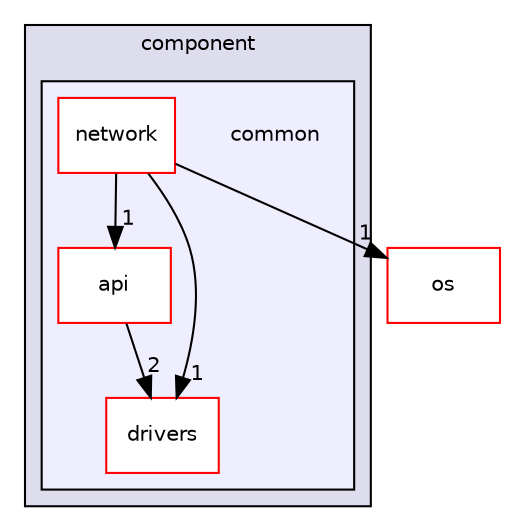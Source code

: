 digraph "common" {
  compound=true
  node [ fontsize="10", fontname="Helvetica"];
  edge [ labelfontsize="10", labelfontname="Helvetica"];
  subgraph clusterdir_da6bad2e2c5a50fa6b6edae596f8e89f {
    graph [ bgcolor="#ddddee", pencolor="black", label="component" fontname="Helvetica", fontsize="10", URL="dir_da6bad2e2c5a50fa6b6edae596f8e89f.html"]
  subgraph clusterdir_407195b71e2fda49d4a285654b5b25b9 {
    graph [ bgcolor="#eeeeff", pencolor="black", label="" URL="dir_407195b71e2fda49d4a285654b5b25b9.html"];
    dir_407195b71e2fda49d4a285654b5b25b9 [shape=plaintext label="common"];
    dir_435a1cbcff50261cf8c3dbf8934d9571 [shape=box label="api" color="red" fillcolor="white" style="filled" URL="dir_435a1cbcff50261cf8c3dbf8934d9571.html"];
    dir_2f5c403069b5344eab7b4067fcd4aac1 [shape=box label="drivers" color="red" fillcolor="white" style="filled" URL="dir_2f5c403069b5344eab7b4067fcd4aac1.html"];
    dir_199fc8db423d23fe221af67c9b9ab28d [shape=box label="network" color="red" fillcolor="white" style="filled" URL="dir_199fc8db423d23fe221af67c9b9ab28d.html"];
  }
  }
  dir_06ad8601b5326a8d3233cc0ad1522a15 [shape=box label="os" fillcolor="white" style="filled" color="red" URL="dir_06ad8601b5326a8d3233cc0ad1522a15.html"];
  dir_435a1cbcff50261cf8c3dbf8934d9571->dir_2f5c403069b5344eab7b4067fcd4aac1 [headlabel="2", labeldistance=1.5 headhref="dir_000024_000026.html"];
  dir_199fc8db423d23fe221af67c9b9ab28d->dir_06ad8601b5326a8d3233cc0ad1522a15 [headlabel="1", labeldistance=1.5 headhref="dir_000016_000019.html"];
  dir_199fc8db423d23fe221af67c9b9ab28d->dir_435a1cbcff50261cf8c3dbf8934d9571 [headlabel="1", labeldistance=1.5 headhref="dir_000016_000024.html"];
  dir_199fc8db423d23fe221af67c9b9ab28d->dir_2f5c403069b5344eab7b4067fcd4aac1 [headlabel="1", labeldistance=1.5 headhref="dir_000016_000026.html"];
}
